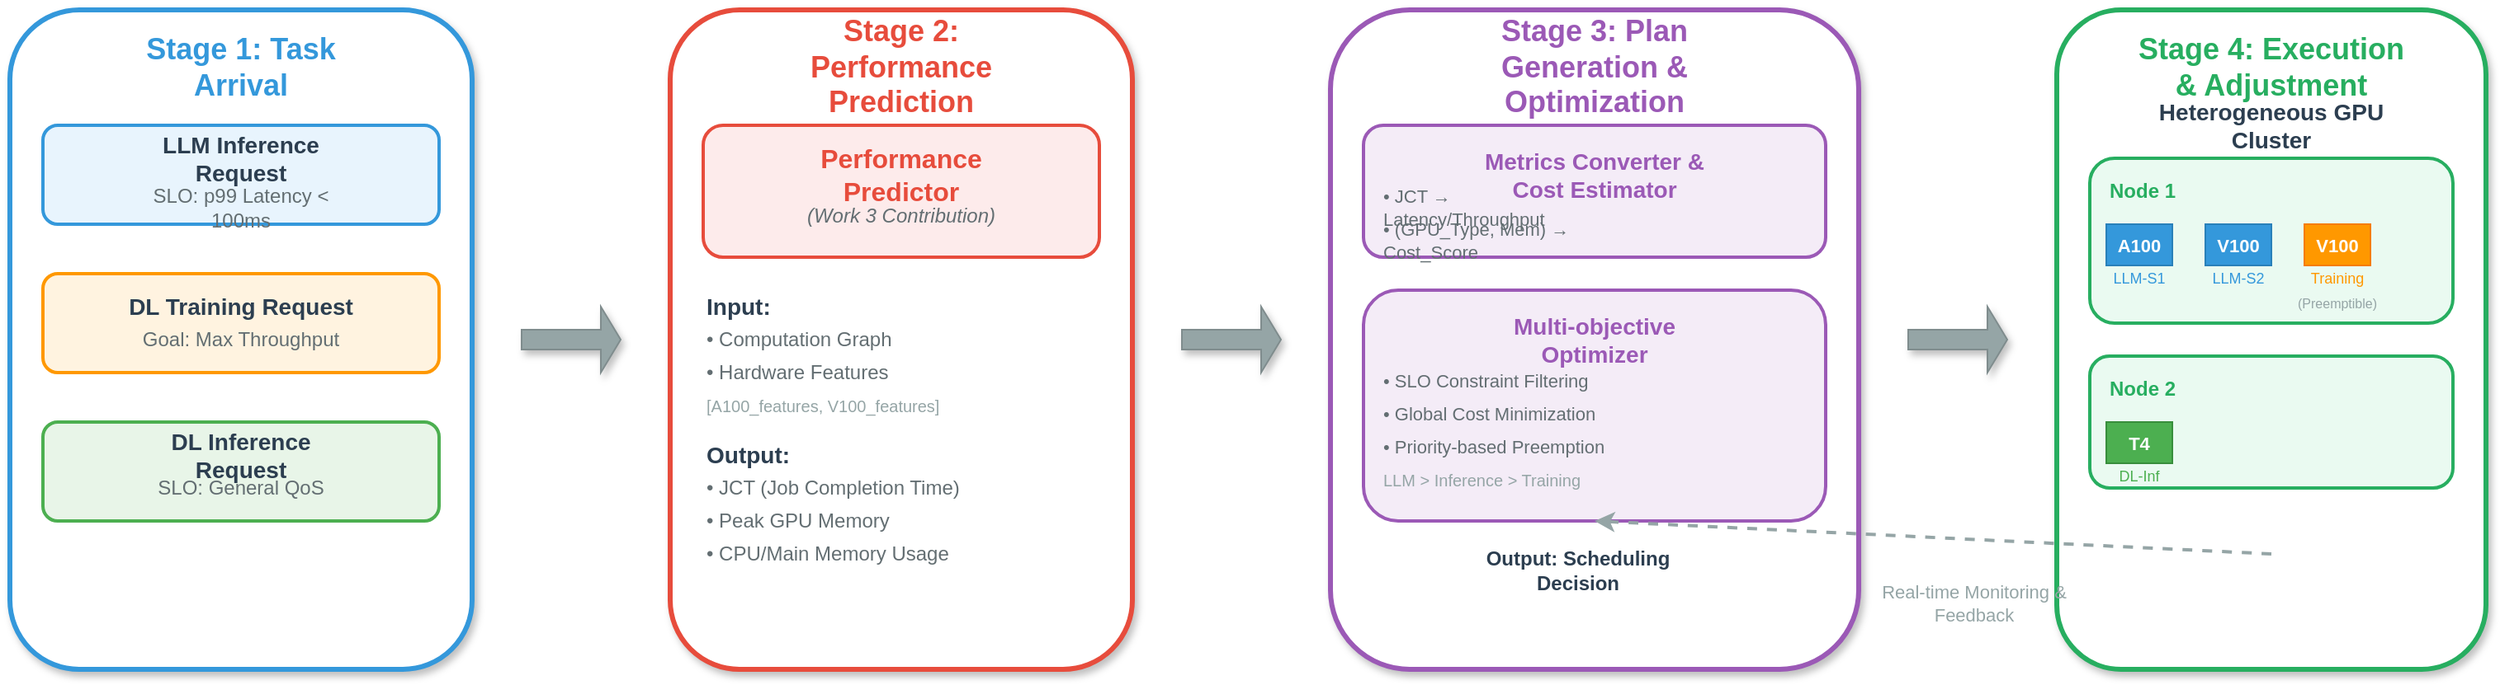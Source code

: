 <mxfile version="27.1.5">
  <diagram name="RESCAPE Workflow" id="workflow">
    <mxGraphModel dx="1971" dy="1110" grid="1" gridSize="10" guides="1" tooltips="1" connect="1" arrows="1" fold="1" page="1" pageScale="1" pageWidth="1600" pageHeight="900" math="0" shadow="0">
      <root>
        <mxCell id="0" />
        <mxCell id="1" parent="0" />
        <mxCell id="stage1_bg" value="" style="rounded=1;whiteSpace=wrap;html=1;fillColor=#ffffff;strokeColor=#3498db;strokeWidth=3;shadow=1;" parent="1" vertex="1">
          <mxGeometry x="60" y="120" width="280" height="400" as="geometry" />
        </mxCell>
        <mxCell id="stage1_title" value="Stage 1: Task Arrival" style="text;html=1;strokeColor=none;fillColor=none;align=center;verticalAlign=middle;whiteSpace=wrap;rounded=0;fontSize=18;fontStyle=1;fontColor=#3498db;" parent="1" vertex="1">
          <mxGeometry x="130" y="140" width="140" height="30" as="geometry" />
        </mxCell>
        <mxCell id="llm_request" value="" style="rounded=1;whiteSpace=wrap;html=1;fillColor=#e8f4fd;strokeColor=#3498db;strokeWidth=2;" parent="1" vertex="1">
          <mxGeometry x="80" y="190" width="240" height="60" as="geometry" />
        </mxCell>
        <mxCell id="llm_label" value="LLM Inference Request" style="text;html=1;strokeColor=none;fillColor=none;align=center;verticalAlign=middle;whiteSpace=wrap;rounded=0;fontSize=14;fontStyle=1;fontColor=#2c3e50;" parent="1" vertex="1">
          <mxGeometry x="130" y="200" width="140" height="20" as="geometry" />
        </mxCell>
        <mxCell id="llm_slo" value="SLO: p99 Latency &lt; 100ms" style="text;html=1;strokeColor=none;fillColor=none;align=center;verticalAlign=middle;whiteSpace=wrap;rounded=0;fontSize=12;fontColor=#636e72;" parent="1" vertex="1">
          <mxGeometry x="130" y="230" width="140" height="20" as="geometry" />
        </mxCell>
        <mxCell id="training_request" value="" style="rounded=1;whiteSpace=wrap;html=1;fillColor=#fff3e0;strokeColor=#ff9800;strokeWidth=2;" parent="1" vertex="1">
          <mxGeometry x="80" y="280" width="240" height="60" as="geometry" />
        </mxCell>
        <mxCell id="training_label" value="DL Training Request" style="text;html=1;strokeColor=none;fillColor=none;align=center;verticalAlign=middle;whiteSpace=wrap;rounded=0;fontSize=14;fontStyle=1;fontColor=#2c3e50;" parent="1" vertex="1">
          <mxGeometry x="130" y="290" width="140" height="20" as="geometry" />
        </mxCell>
        <mxCell id="training_goal" value="Goal: Max Throughput" style="text;html=1;strokeColor=none;fillColor=none;align=center;verticalAlign=middle;whiteSpace=wrap;rounded=0;fontSize=12;fontColor=#636e72;" parent="1" vertex="1">
          <mxGeometry x="130" y="310" width="140" height="20" as="geometry" />
        </mxCell>
        <mxCell id="inference_request" value="" style="rounded=1;whiteSpace=wrap;html=1;fillColor=#e8f5e8;strokeColor=#4caf50;strokeWidth=2;" parent="1" vertex="1">
          <mxGeometry x="80" y="370" width="240" height="60" as="geometry" />
        </mxCell>
        <mxCell id="inference_label" value="DL Inference Request" style="text;html=1;strokeColor=none;fillColor=none;align=center;verticalAlign=middle;whiteSpace=wrap;rounded=0;fontSize=14;fontStyle=1;fontColor=#2c3e50;" parent="1" vertex="1">
          <mxGeometry x="130" y="380" width="140" height="20" as="geometry" />
        </mxCell>
        <mxCell id="inference_slo" value="SLO: General QoS" style="text;html=1;strokeColor=none;fillColor=none;align=center;verticalAlign=middle;whiteSpace=wrap;rounded=0;fontSize=12;fontColor=#636e72;" parent="1" vertex="1">
          <mxGeometry x="130" y="400" width="140" height="20" as="geometry" />
        </mxCell>
        <mxCell id="arrow1" value="" style="shape=singleArrow;whiteSpace=wrap;html=1;fillColor=#95a5a6;strokeColor=#7f8c8d;shadow=1;" parent="1" vertex="1">
          <mxGeometry x="370" y="300" width="60" height="40" as="geometry" />
        </mxCell>
        <mxCell id="stage2_bg" value="" style="rounded=1;whiteSpace=wrap;html=1;fillColor=#ffffff;strokeColor=#e74c3c;strokeWidth=3;shadow=1;" parent="1" vertex="1">
          <mxGeometry x="460" y="120" width="280" height="400" as="geometry" />
        </mxCell>
        <mxCell id="stage2_title" value="Stage 2: Performance Prediction" style="text;html=1;strokeColor=none;fillColor=none;align=center;verticalAlign=middle;whiteSpace=wrap;rounded=0;fontSize=18;fontStyle=1;fontColor=#e74c3c;" parent="1" vertex="1">
          <mxGeometry x="520" y="140" width="160" height="30" as="geometry" />
        </mxCell>
        <mxCell id="predictor_bg" value="" style="rounded=1;whiteSpace=wrap;html=1;fillColor=#fdebeb;strokeColor=#e74c3c;strokeWidth=2;" parent="1" vertex="1">
          <mxGeometry x="480" y="190" width="240" height="80" as="geometry" />
        </mxCell>
        <mxCell id="predictor_label" value="Performance Predictor" style="text;html=1;strokeColor=none;fillColor=none;align=center;verticalAlign=middle;whiteSpace=wrap;rounded=0;fontSize=16;fontStyle=1;fontColor=#e74c3c;" parent="1" vertex="1">
          <mxGeometry x="550" y="210" width="100" height="20" as="geometry" />
        </mxCell>
        <mxCell id="predictor_note" value="(Work 3 Contribution)" style="text;html=1;strokeColor=none;fillColor=none;align=center;verticalAlign=middle;whiteSpace=wrap;rounded=0;fontSize=12;fontStyle=2;fontColor=#636e72;" parent="1" vertex="1">
          <mxGeometry x="540" y="235" width="120" height="20" as="geometry" />
        </mxCell>
        <mxCell id="input_title" value="Input:" style="text;html=1;strokeColor=none;fillColor=none;align=left;verticalAlign=middle;whiteSpace=wrap;rounded=0;fontSize=14;fontStyle=1;fontColor=#2c3e50;" parent="1" vertex="1">
          <mxGeometry x="480" y="290" width="50" height="20" as="geometry" />
        </mxCell>
        <mxCell id="input_graph" value="• Computation Graph" style="text;html=1;strokeColor=none;fillColor=none;align=left;verticalAlign=middle;whiteSpace=wrap;rounded=0;fontSize=12;fontColor=#636e72;" parent="1" vertex="1">
          <mxGeometry x="480" y="310" width="140" height="20" as="geometry" />
        </mxCell>
        <mxCell id="input_hardware" value="• Hardware Features" style="text;html=1;strokeColor=none;fillColor=none;align=left;verticalAlign=middle;whiteSpace=wrap;rounded=0;fontSize=12;fontColor=#636e72;" parent="1" vertex="1">
          <mxGeometry x="480" y="330" width="140" height="20" as="geometry" />
        </mxCell>
        <mxCell id="input_example" value="  [A100_features, V100_features]" style="text;html=1;strokeColor=none;fillColor=none;align=left;verticalAlign=middle;whiteSpace=wrap;rounded=0;fontSize=10;fontColor=#95a5a6;" parent="1" vertex="1">
          <mxGeometry x="480" y="350" width="180" height="20" as="geometry" />
        </mxCell>
        <mxCell id="output_title" value="Output:" style="text;html=1;strokeColor=none;fillColor=none;align=left;verticalAlign=middle;whiteSpace=wrap;rounded=0;fontSize=14;fontStyle=1;fontColor=#2c3e50;" parent="1" vertex="1">
          <mxGeometry x="480" y="380" width="60" height="20" as="geometry" />
        </mxCell>
        <mxCell id="output_jct" value="• JCT (Job Completion Time)" style="text;html=1;strokeColor=none;fillColor=none;align=left;verticalAlign=middle;whiteSpace=wrap;rounded=0;fontSize=12;fontColor=#636e72;" parent="1" vertex="1">
          <mxGeometry x="480" y="400" width="180" height="20" as="geometry" />
        </mxCell>
        <mxCell id="output_memory" value="• Peak GPU Memory" style="text;html=1;strokeColor=none;fillColor=none;align=left;verticalAlign=middle;whiteSpace=wrap;rounded=0;fontSize=12;fontColor=#636e72;" parent="1" vertex="1">
          <mxGeometry x="480" y="420" width="140" height="20" as="geometry" />
        </mxCell>
        <mxCell id="output_cpu" value="• CPU/Main Memory Usage" style="text;html=1;strokeColor=none;fillColor=none;align=left;verticalAlign=middle;whiteSpace=wrap;rounded=0;fontSize=12;fontColor=#636e72;" parent="1" vertex="1">
          <mxGeometry x="480" y="440" width="160" height="20" as="geometry" />
        </mxCell>
        <mxCell id="arrow2" value="" style="shape=singleArrow;whiteSpace=wrap;html=1;fillColor=#95a5a6;strokeColor=#7f8c8d;shadow=1;" parent="1" vertex="1">
          <mxGeometry x="770" y="300" width="60" height="40" as="geometry" />
        </mxCell>
        <mxCell id="stage3_bg" value="" style="rounded=1;whiteSpace=wrap;html=1;fillColor=#ffffff;strokeColor=#9b59b6;strokeWidth=3;shadow=1;" parent="1" vertex="1">
          <mxGeometry x="860" y="120" width="320" height="400" as="geometry" />
        </mxCell>
        <mxCell id="stage3_title" value="Stage 3: Plan Generation &amp; Optimization" style="text;html=1;strokeColor=none;fillColor=none;align=center;verticalAlign=middle;whiteSpace=wrap;rounded=0;fontSize=18;fontStyle=1;fontColor=#9b59b6;" parent="1" vertex="1">
          <mxGeometry x="920" y="140" width="200" height="30" as="geometry" />
        </mxCell>
        <mxCell id="converter_bg" value="" style="rounded=1;whiteSpace=wrap;html=1;fillColor=#f4ecf7;strokeColor=#9b59b6;strokeWidth=2;" parent="1" vertex="1">
          <mxGeometry x="880" y="190" width="280" height="80" as="geometry" />
        </mxCell>
        <mxCell id="converter_label" value="Metrics Converter &amp; Cost Estimator" style="text;html=1;strokeColor=none;fillColor=none;align=center;verticalAlign=middle;whiteSpace=wrap;rounded=0;fontSize=14;fontStyle=1;fontColor=#9b59b6;" parent="1" vertex="1">
          <mxGeometry x="940" y="210" width="160" height="20" as="geometry" />
        </mxCell>
        <mxCell id="converter_func1" value="• JCT → Latency/Throughput" style="text;html=1;strokeColor=none;fillColor=none;align=left;verticalAlign=middle;whiteSpace=wrap;rounded=0;fontSize=11;fontColor=#636e72;" parent="1" vertex="1">
          <mxGeometry x="890" y="230" width="140" height="20" as="geometry" />
        </mxCell>
        <mxCell id="converter_func2" value="• (GPU_Type, Mem) → Cost_Score" style="text;html=1;strokeColor=none;fillColor=none;align=left;verticalAlign=middle;whiteSpace=wrap;rounded=0;fontSize=11;fontColor=#636e72;" parent="1" vertex="1">
          <mxGeometry x="890" y="250" width="160" height="20" as="geometry" />
        </mxCell>
        <mxCell id="optimizer_bg" value="" style="rounded=1;whiteSpace=wrap;html=1;fillColor=#f4ecf7;strokeColor=#9b59b6;strokeWidth=2;" parent="1" vertex="1">
          <mxGeometry x="880" y="290" width="280" height="140" as="geometry" />
        </mxCell>
        <mxCell id="optimizer_label" value="Multi-objective Optimizer" style="text;html=1;strokeColor=none;fillColor=none;align=center;verticalAlign=middle;whiteSpace=wrap;rounded=0;fontSize=14;fontStyle=1;fontColor=#9b59b6;" parent="1" vertex="1">
          <mxGeometry x="970" y="310" width="100" height="20" as="geometry" />
        </mxCell>
        <mxCell id="optimizer_alg1" value="• SLO Constraint Filtering" style="text;html=1;strokeColor=none;fillColor=none;align=left;verticalAlign=middle;whiteSpace=wrap;rounded=0;fontSize=11;fontColor=#636e72;" parent="1" vertex="1">
          <mxGeometry x="890" y="335" width="140" height="20" as="geometry" />
        </mxCell>
        <mxCell id="optimizer_alg2" value="• Global Cost Minimization" style="text;html=1;strokeColor=none;fillColor=none;align=left;verticalAlign=middle;whiteSpace=wrap;rounded=0;fontSize=11;fontColor=#636e72;" parent="1" vertex="1">
          <mxGeometry x="890" y="355" width="140" height="20" as="geometry" />
        </mxCell>
        <mxCell id="optimizer_alg3" value="• Priority-based Preemption" style="text;html=1;strokeColor=none;fillColor=none;align=left;verticalAlign=middle;whiteSpace=wrap;rounded=0;fontSize=11;fontColor=#636e72;" parent="1" vertex="1">
          <mxGeometry x="890" y="375" width="140" height="20" as="geometry" />
        </mxCell>
        <mxCell id="optimizer_priority" value="  LLM &gt; Inference &gt; Training" style="text;html=1;strokeColor=none;fillColor=none;align=left;verticalAlign=middle;whiteSpace=wrap;rounded=0;fontSize=10;fontColor=#95a5a6;" parent="1" vertex="1">
          <mxGeometry x="890" y="395" width="140" height="20" as="geometry" />
        </mxCell>
        <mxCell id="optimizer_output" value="Output: Scheduling Decision" style="text;html=1;strokeColor=none;fillColor=none;align=center;verticalAlign=middle;whiteSpace=wrap;rounded=0;fontSize=12;fontStyle=1;fontColor=#2c3e50;" parent="1" vertex="1">
          <mxGeometry x="940" y="450" width="140" height="20" as="geometry" />
        </mxCell>
        <mxCell id="arrow3" value="" style="shape=singleArrow;whiteSpace=wrap;html=1;fillColor=#95a5a6;strokeColor=#7f8c8d;shadow=1;" parent="1" vertex="1">
          <mxGeometry x="1210" y="300" width="60" height="40" as="geometry" />
        </mxCell>
        <mxCell id="stage4_bg" value="" style="rounded=1;whiteSpace=wrap;html=1;fillColor=#ffffff;strokeColor=#27ae60;strokeWidth=3;shadow=1;" parent="1" vertex="1">
          <mxGeometry x="1300" y="120" width="260" height="400" as="geometry" />
        </mxCell>
        <mxCell id="stage4_title" value="Stage 4: Execution &amp; Adjustment" style="text;html=1;strokeColor=none;fillColor=none;align=center;verticalAlign=middle;whiteSpace=wrap;rounded=0;fontSize=18;fontStyle=1;fontColor=#27ae60;" parent="1" vertex="1">
          <mxGeometry x="1340" y="140" width="180" height="30" as="geometry" />
        </mxCell>
        <mxCell id="cluster_title" value="Heterogeneous GPU Cluster" style="text;html=1;strokeColor=none;fillColor=none;align=center;verticalAlign=middle;whiteSpace=wrap;rounded=0;fontSize=14;fontStyle=1;fontColor=#2c3e50;" parent="1" vertex="1">
          <mxGeometry x="1350" y="180" width="160" height="20" as="geometry" />
        </mxCell>
        <mxCell id="node1_bg" value="" style="rounded=1;whiteSpace=wrap;html=1;fillColor=#eafaf1;strokeColor=#27ae60;strokeWidth=2;" parent="1" vertex="1">
          <mxGeometry x="1320" y="210" width="220" height="100" as="geometry" />
        </mxCell>
        <mxCell id="node1_title" value="Node 1" style="text;html=1;strokeColor=none;fillColor=none;align=left;verticalAlign=middle;whiteSpace=wrap;rounded=0;fontSize=12;fontStyle=1;fontColor=#27ae60;" parent="1" vertex="1">
          <mxGeometry x="1330" y="220" width="50" height="20" as="geometry" />
        </mxCell>
        <mxCell id="a100_gpu" value="A100" style="rounded=0;whiteSpace=wrap;html=1;fillColor=#3498db;strokeColor=#2980b9;fontSize=11;fontStyle=1;fontColor=#ffffff;" parent="1" vertex="1">
          <mxGeometry x="1330" y="250" width="40" height="25" as="geometry" />
        </mxCell>
        <mxCell id="llm_stage1" value="LLM-S1" style="text;html=1;strokeColor=none;fillColor=none;align=center;verticalAlign=middle;whiteSpace=wrap;rounded=0;fontSize=9;fontColor=#3498db;" parent="1" vertex="1">
          <mxGeometry x="1330" y="275" width="40" height="15" as="geometry" />
        </mxCell>
        <mxCell id="v100_gpu1" value="V100" style="rounded=0;whiteSpace=wrap;html=1;fillColor=#3498db;strokeColor=#2980b9;fontSize=11;fontStyle=1;fontColor=#ffffff;" parent="1" vertex="1">
          <mxGeometry x="1390" y="250" width="40" height="25" as="geometry" />
        </mxCell>
        <mxCell id="llm_stage2" value="LLM-S2" style="text;html=1;strokeColor=none;fillColor=none;align=center;verticalAlign=middle;whiteSpace=wrap;rounded=0;fontSize=9;fontColor=#3498db;" parent="1" vertex="1">
          <mxGeometry x="1390" y="275" width="40" height="15" as="geometry" />
        </mxCell>
        <mxCell id="v100_gpu2" value="V100" style="rounded=0;whiteSpace=wrap;html=1;fillColor=#ff9800;strokeColor=#f57c00;fontSize=11;fontStyle=1;fontColor=#ffffff;" parent="1" vertex="1">
          <mxGeometry x="1450" y="250" width="40" height="25" as="geometry" />
        </mxCell>
        <mxCell id="training_task" value="Training" style="text;html=1;strokeColor=none;fillColor=none;align=center;verticalAlign=middle;whiteSpace=wrap;rounded=0;fontSize=9;fontColor=#ff9800;" parent="1" vertex="1">
          <mxGeometry x="1450" y="275" width="40" height="15" as="geometry" />
        </mxCell>
        <mxCell id="preemptible" value="(Preemptible)" style="text;html=1;strokeColor=none;fillColor=none;align=center;verticalAlign=middle;whiteSpace=wrap;rounded=0;fontSize=8;fontColor=#95a5a6;" parent="1" vertex="1">
          <mxGeometry x="1450" y="290" width="40" height="15" as="geometry" />
        </mxCell>
        <mxCell id="node2_bg" value="" style="rounded=1;whiteSpace=wrap;html=1;fillColor=#eafaf1;strokeColor=#27ae60;strokeWidth=2;" parent="1" vertex="1">
          <mxGeometry x="1320" y="330" width="220" height="80" as="geometry" />
        </mxCell>
        <mxCell id="node2_title" value="Node 2" style="text;html=1;strokeColor=none;fillColor=none;align=left;verticalAlign=middle;whiteSpace=wrap;rounded=0;fontSize=12;fontStyle=1;fontColor=#27ae60;" parent="1" vertex="1">
          <mxGeometry x="1330" y="340" width="50" height="20" as="geometry" />
        </mxCell>
        <mxCell id="t4_gpu" value="T4" style="rounded=0;whiteSpace=wrap;html=1;fillColor=#4caf50;strokeColor=#388e3c;fontSize=11;fontStyle=1;fontColor=#ffffff;" parent="1" vertex="1">
          <mxGeometry x="1330" y="370" width="40" height="25" as="geometry" />
        </mxCell>
        <mxCell id="dl_inference" value="DL-Inf" style="text;html=1;strokeColor=none;fillColor=none;align=center;verticalAlign=middle;whiteSpace=wrap;rounded=0;fontSize=9;fontColor=#4caf50;" parent="1" vertex="1">
          <mxGeometry x="1330" y="395" width="40" height="15" as="geometry" />
        </mxCell>
        <mxCell id="feedback_arrow" value="" style="endArrow=classic;html=1;rounded=1;strokeWidth=2;strokeColor=#95a5a6;dashed=1;curved=1;" parent="1" edge="1">
          <mxGeometry width="50" height="50" relative="1" as="geometry">
            <mxPoint x="1430" y="450" as="sourcePoint" />
            <mxPoint x="1020" y="430" as="targetPoint" />
          </mxGeometry>
        </mxCell>
        <mxCell id="feedback_label" value="Real-time Monitoring &amp; Feedback" style="text;html=1;strokeColor=none;fillColor=none;align=center;verticalAlign=middle;whiteSpace=wrap;rounded=0;fontSize=11;fontColor=#95a5a6;" parent="1" vertex="1">
          <mxGeometry x="1170" y="470" width="160" height="20" as="geometry" />
        </mxCell>
      </root>
    </mxGraphModel>
  </diagram>
</mxfile>
